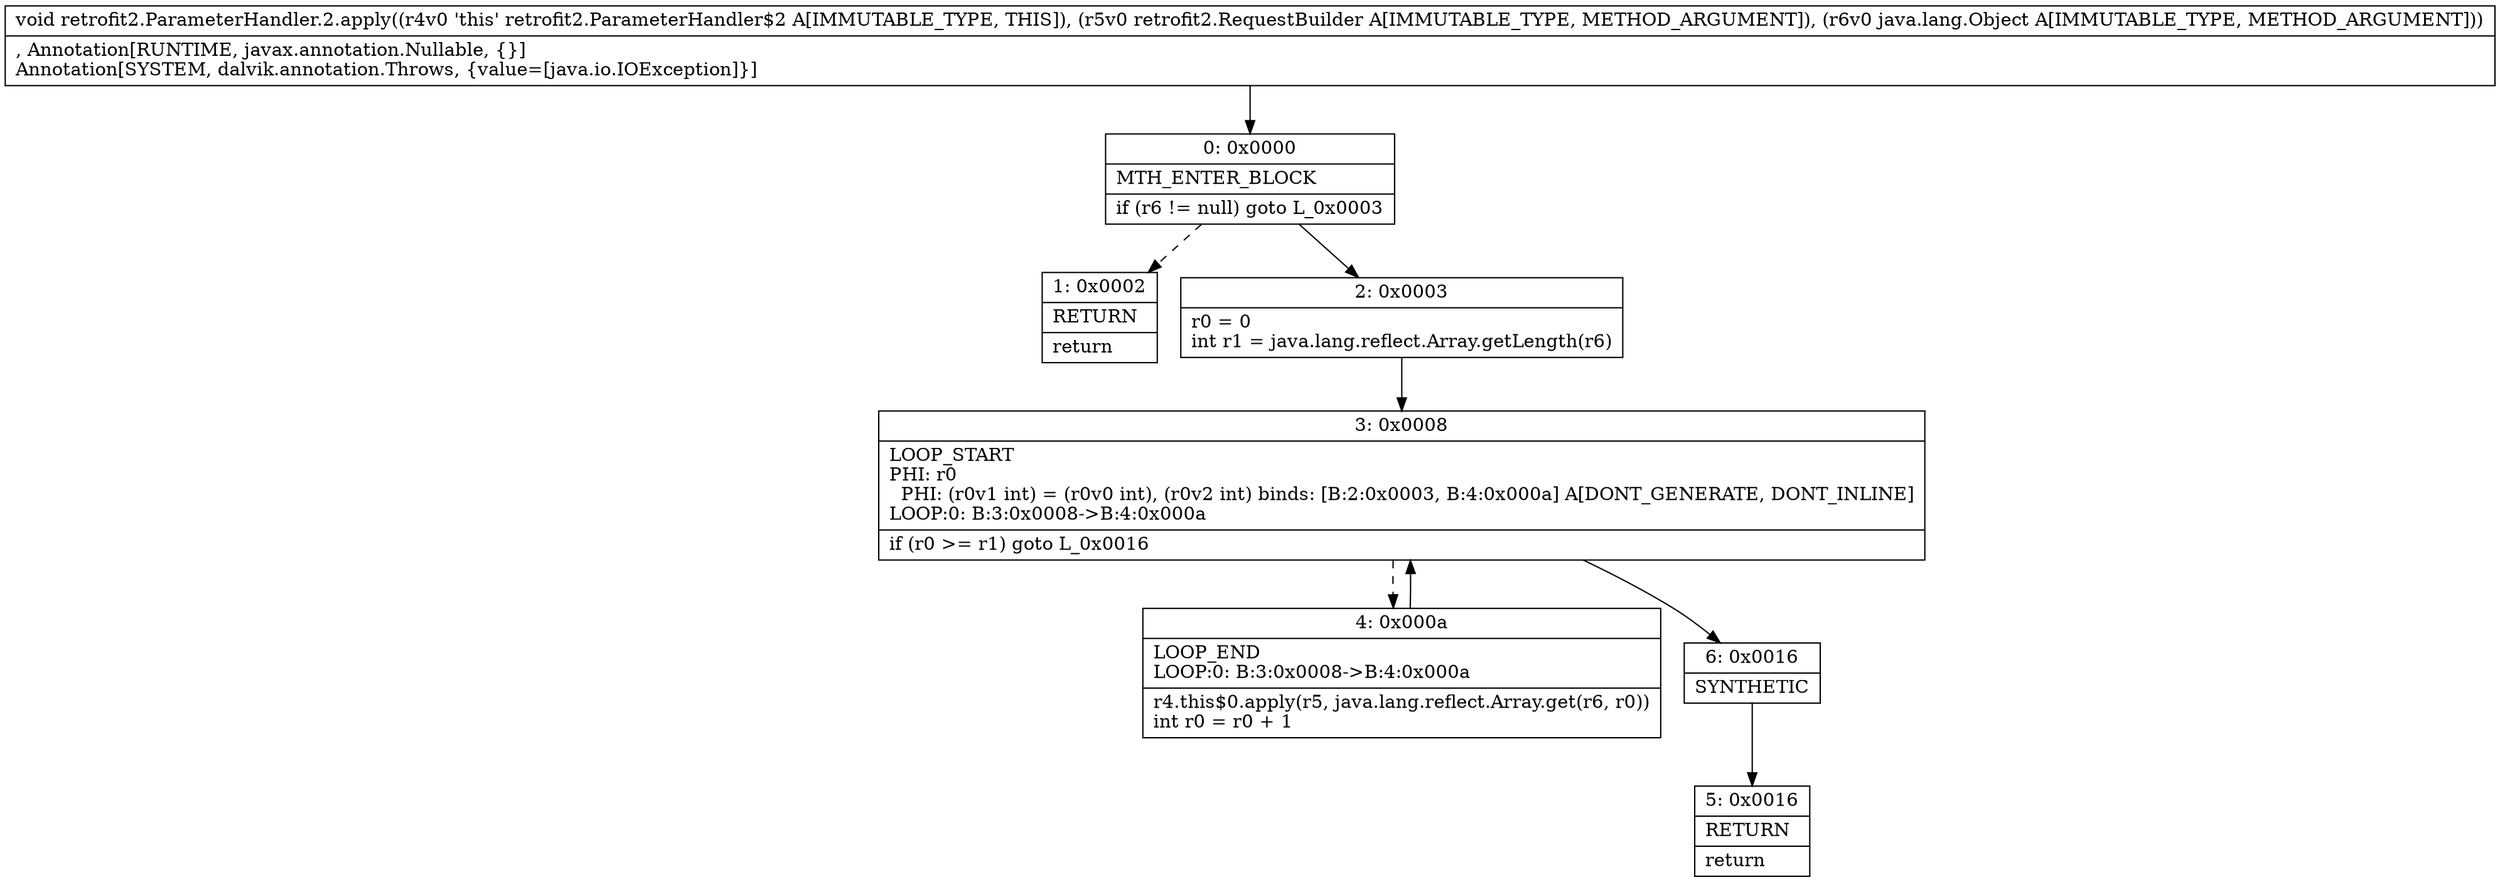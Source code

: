 digraph "CFG forretrofit2.ParameterHandler.2.apply(Lretrofit2\/RequestBuilder;Ljava\/lang\/Object;)V" {
Node_0 [shape=record,label="{0\:\ 0x0000|MTH_ENTER_BLOCK\l|if (r6 != null) goto L_0x0003\l}"];
Node_1 [shape=record,label="{1\:\ 0x0002|RETURN\l|return\l}"];
Node_2 [shape=record,label="{2\:\ 0x0003|r0 = 0\lint r1 = java.lang.reflect.Array.getLength(r6)\l}"];
Node_3 [shape=record,label="{3\:\ 0x0008|LOOP_START\lPHI: r0 \l  PHI: (r0v1 int) = (r0v0 int), (r0v2 int) binds: [B:2:0x0003, B:4:0x000a] A[DONT_GENERATE, DONT_INLINE]\lLOOP:0: B:3:0x0008\-\>B:4:0x000a\l|if (r0 \>= r1) goto L_0x0016\l}"];
Node_4 [shape=record,label="{4\:\ 0x000a|LOOP_END\lLOOP:0: B:3:0x0008\-\>B:4:0x000a\l|r4.this$0.apply(r5, java.lang.reflect.Array.get(r6, r0))\lint r0 = r0 + 1\l}"];
Node_5 [shape=record,label="{5\:\ 0x0016|RETURN\l|return\l}"];
Node_6 [shape=record,label="{6\:\ 0x0016|SYNTHETIC\l}"];
MethodNode[shape=record,label="{void retrofit2.ParameterHandler.2.apply((r4v0 'this' retrofit2.ParameterHandler$2 A[IMMUTABLE_TYPE, THIS]), (r5v0 retrofit2.RequestBuilder A[IMMUTABLE_TYPE, METHOD_ARGUMENT]), (r6v0 java.lang.Object A[IMMUTABLE_TYPE, METHOD_ARGUMENT]))  | , Annotation[RUNTIME, javax.annotation.Nullable, \{\}]\lAnnotation[SYSTEM, dalvik.annotation.Throws, \{value=[java.io.IOException]\}]\l}"];
MethodNode -> Node_0;
Node_0 -> Node_1[style=dashed];
Node_0 -> Node_2;
Node_2 -> Node_3;
Node_3 -> Node_4[style=dashed];
Node_3 -> Node_6;
Node_4 -> Node_3;
Node_6 -> Node_5;
}

